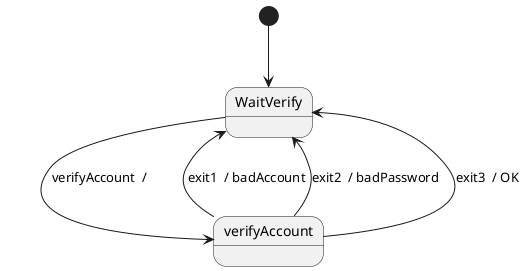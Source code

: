 @startuml
[*] --> WaitVerify
state WaitVerify
state verifyAccount
WaitVerify --> verifyAccount : verifyAccount  /  
verifyAccount --> WaitVerify : exit1  / badAccount 
verifyAccount --> WaitVerify : exit2  / badPassword 
verifyAccount --> WaitVerify : exit3  / OK 
@enduml
